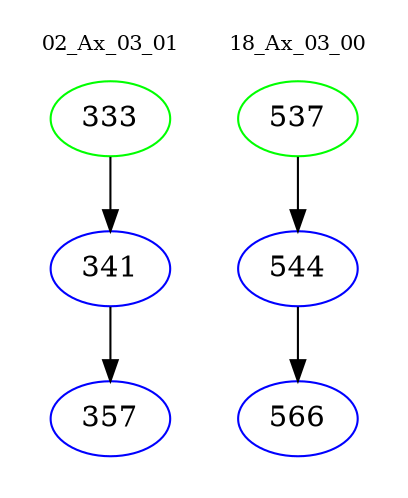 digraph{
subgraph cluster_0 {
color = white
label = "02_Ax_03_01";
fontsize=10;
T0_333 [label="333", color="green"]
T0_333 -> T0_341 [color="black"]
T0_341 [label="341", color="blue"]
T0_341 -> T0_357 [color="black"]
T0_357 [label="357", color="blue"]
}
subgraph cluster_1 {
color = white
label = "18_Ax_03_00";
fontsize=10;
T1_537 [label="537", color="green"]
T1_537 -> T1_544 [color="black"]
T1_544 [label="544", color="blue"]
T1_544 -> T1_566 [color="black"]
T1_566 [label="566", color="blue"]
}
}
